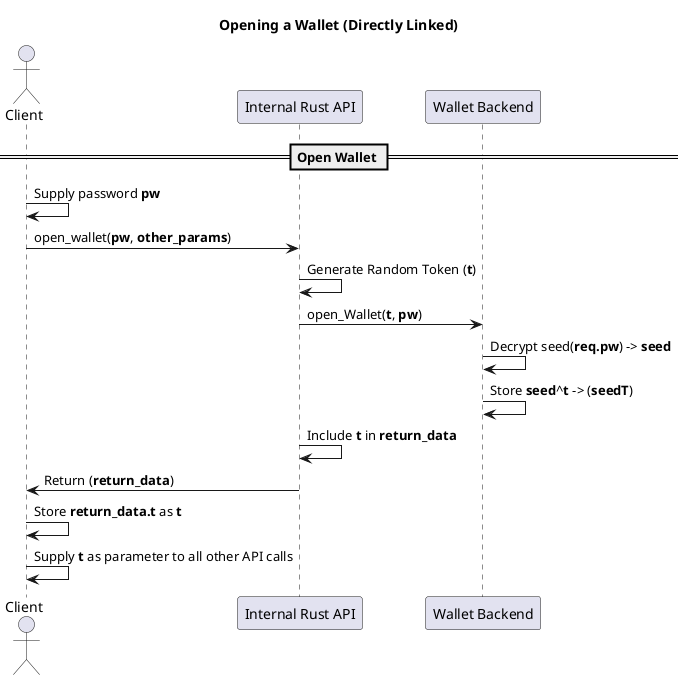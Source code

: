 @startuml
actor "Client" as client
participant "Internal Rust API" as rustapi
participant "Wallet Backend" as backend

title Opening a Wallet (Directly Linked)

== Open Wallet ==
client -> client: Supply password **pw**
client -> rustapi: open_wallet(**pw**, **other_params**)
rustapi -> rustapi: Generate Random Token (**t**)
rustapi -> backend: open_Wallet(**t**, **pw**)
backend -> backend: Decrypt seed(**req.pw**) -> **seed**
backend -> backend: Store **seed**^**t** -> (**seedT**)
rustapi -> rustapi: Include **t** in **return_data**
rustapi -> client: Return (**return_data**)
client -> client: Store **return_data.t** as **t**
client -> client: Supply **t** as parameter to all other API calls
@enduml